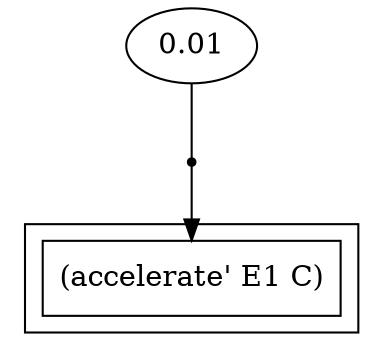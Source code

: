 digraph proof {
 graph [rankdir="TB"]
  e0 [label="0.01"];
  r0 [shape=point];
  r0 -> o0
  e0 -> r0 [arrowhead=none]
 subgraph cluster {  o0 [shape=box label="(accelerate' E1 C)"];
 }
}

